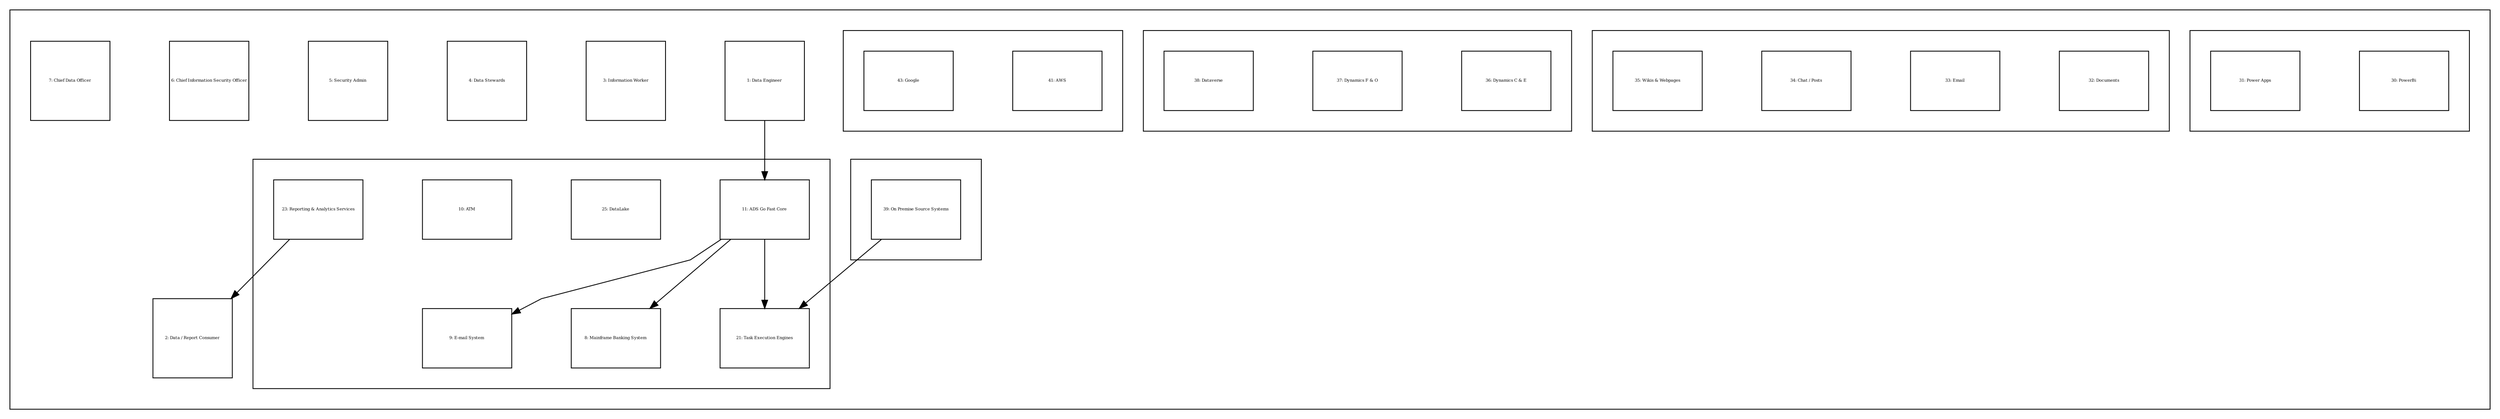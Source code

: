 digraph {
  compound=true
  graph [splines=polyline,rankdir=TB,ranksep=1.0,nodesep=1.0,fontsize=5]
  node [shape=box,fontsize=5]
  edge []

  subgraph cluster_enterprise {
    margin=25
    subgraph cluster_group_1 {
      margin=25
      23 [width=1.500000,height=1.000000,fixedsize=true,id=23,label="23: Reporting & Analytics Services"]
      25 [width=1.500000,height=1.000000,fixedsize=true,id=25,label="25: DataLake"]
      10 [width=1.500000,height=1.000000,fixedsize=true,id=10,label="10: ATM"]
      11 [width=1.500000,height=1.000000,fixedsize=true,id=11,label="11: ADS Go Fast Core"]
      8 [width=1.500000,height=1.000000,fixedsize=true,id=8,label="8: Mainframe Banking System"]
      9 [width=1.500000,height=1.000000,fixedsize=true,id=9,label="9: E-mail System"]
      21 [width=1.500000,height=1.000000,fixedsize=true,id=21,label="21: Task Execution Engines"]
    }
    subgraph cluster_group_2 {
      margin=25
      30 [width=1.500000,height=1.000000,fixedsize=true,id=30,label="30: PowerBi"]
      31 [width=1.500000,height=1.000000,fixedsize=true,id=31,label="31: Power Apps"]
    }
    subgraph cluster_group_3 {
      margin=25
      32 [width=1.500000,height=1.000000,fixedsize=true,id=32,label="32: Documents"]
      33 [width=1.500000,height=1.000000,fixedsize=true,id=33,label="33: Email"]
      34 [width=1.500000,height=1.000000,fixedsize=true,id=34,label="34: Chat / Posts"]
      35 [width=1.500000,height=1.000000,fixedsize=true,id=35,label="35: Wikis & Webpages"]
    }
    subgraph cluster_group_4 {
      margin=25
      36 [width=1.500000,height=1.000000,fixedsize=true,id=36,label="36: Dynamics C & E"]
      37 [width=1.500000,height=1.000000,fixedsize=true,id=37,label="37: Dynamics F & O"]
      38 [width=1.500000,height=1.000000,fixedsize=true,id=38,label="38: Dataverse"]
    }
    subgraph cluster_group_5 {
      margin=25
      39 [width=1.500000,height=1.000000,fixedsize=true,id=39,label="39: On Premise Source Systems"]
    }
    subgraph cluster_group_6 {
      margin=25
      41 [width=1.500000,height=1.000000,fixedsize=true,id=41,label="41: AWS"]
      43 [width=1.500000,height=1.000000,fixedsize=true,id=43,label="43: Google"]
    }
    1 [width=1.333333,height=1.333333,fixedsize=true,id=1,label="1: Data Engineer"]
    2 [width=1.333333,height=1.333333,fixedsize=true,id=2,label="2: Data / Report Consumer"]
    3 [width=1.333333,height=1.333333,fixedsize=true,id=3,label="3: Information Worker"]
    4 [width=1.333333,height=1.333333,fixedsize=true,id=4,label="4: Data Stewards"]
    5 [width=1.333333,height=1.333333,fixedsize=true,id=5,label="5: Security Admin"]
    6 [width=1.333333,height=1.333333,fixedsize=true,id=6,label="6: Chief Information Security Officer"]
    7 [width=1.333333,height=1.333333,fixedsize=true,id=7,label="7: Chief Data Officer"]
  }


  11 -> 8 [id=63]
  39 -> 21 [id=53]
  11 -> 21 [id=54]
  11 -> 9 [id=66]
  1 -> 11 [id=45]
  23 -> 2 [id=47]
}